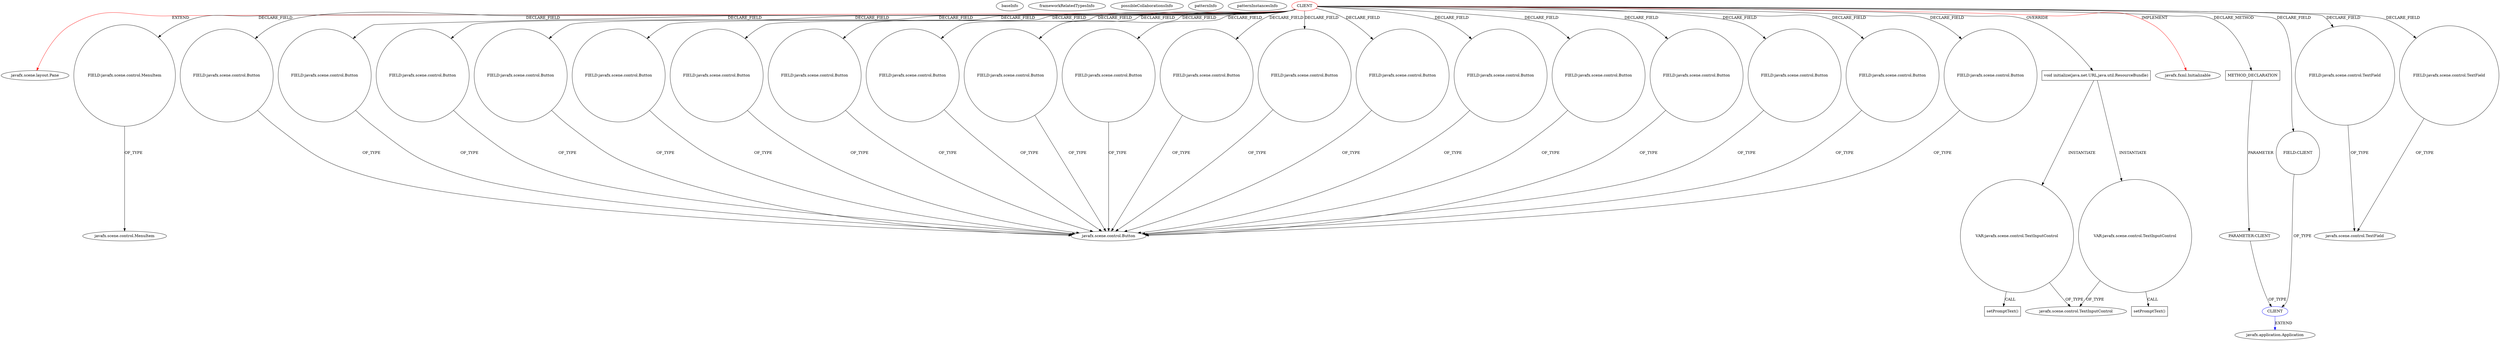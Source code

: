 digraph {
baseInfo[graphId=365,category="pattern",isAnonymous=false,possibleRelation=true]
frameworkRelatedTypesInfo[0="javafx.scene.layout.Pane",1="javafx.fxml.Initializable"]
possibleCollaborationsInfo[0="365~PARAMETER_TYPE_DECLARATION-CLIENT_METHOD_DECLARATION-FIELD_TYPE_DECLARATION-~javafx.scene.layout.Pane javafx.fxml.Initializable ~javafx.application.Application ~false~false"]
patternInfo[frequency=2.0,patternRootClient=0]
patternInstancesInfo[0="weltensturm-milca~/weltensturm-milca/milca-master/src/milca/GUI.java~GUI~4747",1="weltensturm-milca~/weltensturm-milca/milca-master/src/milca/GUIController.java~GUIController~4745"]
1[label="javafx.scene.layout.Pane",vertexType="FRAMEWORK_CLASS_TYPE",isFrameworkType=false]
0[label="CLIENT",vertexType="ROOT_CLIENT_CLASS_DECLARATION",isFrameworkType=false,color=red]
34[label="FIELD:javafx.scene.control.Button",vertexType="FIELD_DECLARATION",isFrameworkType=false,shape=circle]
18[label="FIELD:javafx.scene.control.Button",vertexType="FIELD_DECLARATION",isFrameworkType=false,shape=circle]
22[label="FIELD:javafx.scene.control.Button",vertexType="FIELD_DECLARATION",isFrameworkType=false,shape=circle]
28[label="FIELD:javafx.scene.control.Button",vertexType="FIELD_DECLARATION",isFrameworkType=false,shape=circle]
50[label="FIELD:javafx.scene.control.MenuItem",vertexType="FIELD_DECLARATION",isFrameworkType=false,shape=circle]
8[label="FIELD:javafx.scene.control.Button",vertexType="FIELD_DECLARATION",isFrameworkType=false,shape=circle]
14[label="FIELD:javafx.scene.control.Button",vertexType="FIELD_DECLARATION",isFrameworkType=false,shape=circle]
24[label="FIELD:javafx.scene.control.Button",vertexType="FIELD_DECLARATION",isFrameworkType=false,shape=circle]
30[label="FIELD:javafx.scene.control.Button",vertexType="FIELD_DECLARATION",isFrameworkType=false,shape=circle]
10[label="FIELD:javafx.scene.control.Button",vertexType="FIELD_DECLARATION",isFrameworkType=false,shape=circle]
42[label="FIELD:javafx.scene.control.Button",vertexType="FIELD_DECLARATION",isFrameworkType=false,shape=circle]
40[label="FIELD:javafx.scene.control.Button",vertexType="FIELD_DECLARATION",isFrameworkType=false,shape=circle]
32[label="FIELD:javafx.scene.control.Button",vertexType="FIELD_DECLARATION",isFrameworkType=false,shape=circle]
12[label="FIELD:javafx.scene.control.Button",vertexType="FIELD_DECLARATION",isFrameworkType=false,shape=circle]
38[label="FIELD:javafx.scene.control.Button",vertexType="FIELD_DECLARATION",isFrameworkType=false,shape=circle]
20[label="FIELD:javafx.scene.control.Button",vertexType="FIELD_DECLARATION",isFrameworkType=false,shape=circle]
26[label="FIELD:javafx.scene.control.Button",vertexType="FIELD_DECLARATION",isFrameworkType=false,shape=circle]
36[label="FIELD:javafx.scene.control.Button",vertexType="FIELD_DECLARATION",isFrameworkType=false,shape=circle]
44[label="FIELD:javafx.scene.control.Button",vertexType="FIELD_DECLARATION",isFrameworkType=false,shape=circle]
16[label="FIELD:javafx.scene.control.Button",vertexType="FIELD_DECLARATION",isFrameworkType=false,shape=circle]
5[label="FIELD:CLIENT",vertexType="FIELD_DECLARATION",isFrameworkType=false,shape=circle]
2[label="javafx.fxml.Initializable",vertexType="FRAMEWORK_INTERFACE_TYPE",isFrameworkType=false]
51[label="javafx.scene.control.MenuItem",vertexType="FRAMEWORK_CLASS_TYPE",isFrameworkType=false]
60[label="void initialize(java.net.URL,java.util.ResourceBundle)",vertexType="OVERRIDING_METHOD_DECLARATION",isFrameworkType=false,shape=box]
61[label="VAR:javafx.scene.control.TextInputControl",vertexType="VARIABLE_EXPRESION",isFrameworkType=false,shape=circle]
64[label="VAR:javafx.scene.control.TextInputControl",vertexType="VARIABLE_EXPRESION",isFrameworkType=false,shape=circle]
67[label="METHOD_DECLARATION",vertexType="CLIENT_METHOD_DECLARATION",isFrameworkType=false,shape=box]
68[label="PARAMETER:CLIENT",vertexType="PARAMETER_DECLARATION",isFrameworkType=false]
9[label="javafx.scene.control.Button",vertexType="FRAMEWORK_CLASS_TYPE",isFrameworkType=false]
63[label="javafx.scene.control.TextInputControl",vertexType="FRAMEWORK_CLASS_TYPE",isFrameworkType=false]
46[label="FIELD:javafx.scene.control.TextField",vertexType="FIELD_DECLARATION",isFrameworkType=false,shape=circle]
47[label="javafx.scene.control.TextField",vertexType="FRAMEWORK_CLASS_TYPE",isFrameworkType=false]
62[label="setPromptText()",vertexType="INSIDE_CALL",isFrameworkType=false,shape=box]
65[label="setPromptText()",vertexType="INSIDE_CALL",isFrameworkType=false,shape=box]
48[label="FIELD:javafx.scene.control.TextField",vertexType="FIELD_DECLARATION",isFrameworkType=false,shape=circle]
6[label="CLIENT",vertexType="REFERENCE_CLIENT_CLASS_DECLARATION",isFrameworkType=false,color=blue]
7[label="javafx.application.Application",vertexType="FRAMEWORK_CLASS_TYPE",isFrameworkType=false]
64->63[label="OF_TYPE"]
0->20[label="DECLARE_FIELD"]
0->40[label="DECLARE_FIELD"]
24->9[label="OF_TYPE"]
32->9[label="OF_TYPE"]
0->1[label="EXTEND",color=red]
18->9[label="OF_TYPE"]
0->48[label="DECLARE_FIELD"]
5->6[label="OF_TYPE"]
20->9[label="OF_TYPE"]
26->9[label="OF_TYPE"]
0->26[label="DECLARE_FIELD"]
34->9[label="OF_TYPE"]
0->12[label="DECLARE_FIELD"]
36->9[label="OF_TYPE"]
0->28[label="DECLARE_FIELD"]
0->42[label="DECLARE_FIELD"]
16->9[label="OF_TYPE"]
0->36[label="DECLARE_FIELD"]
30->9[label="OF_TYPE"]
10->9[label="OF_TYPE"]
42->9[label="OF_TYPE"]
0->5[label="DECLARE_FIELD"]
0->50[label="DECLARE_FIELD"]
38->9[label="OF_TYPE"]
0->22[label="DECLARE_FIELD"]
6->7[label="EXTEND",color=blue]
0->34[label="DECLARE_FIELD"]
67->68[label="PARAMETER"]
0->32[label="DECLARE_FIELD"]
60->61[label="INSTANTIATE"]
46->47[label="OF_TYPE"]
48->47[label="OF_TYPE"]
0->18[label="DECLARE_FIELD"]
0->2[label="IMPLEMENT",color=red]
14->9[label="OF_TYPE"]
0->60[label="OVERRIDE"]
40->9[label="OF_TYPE"]
12->9[label="OF_TYPE"]
61->63[label="OF_TYPE"]
0->46[label="DECLARE_FIELD"]
60->64[label="INSTANTIATE"]
0->30[label="DECLARE_FIELD"]
0->67[label="DECLARE_METHOD"]
0->24[label="DECLARE_FIELD"]
61->62[label="CALL"]
68->6[label="OF_TYPE"]
44->9[label="OF_TYPE"]
64->65[label="CALL"]
0->8[label="DECLARE_FIELD"]
0->14[label="DECLARE_FIELD"]
0->16[label="DECLARE_FIELD"]
28->9[label="OF_TYPE"]
50->51[label="OF_TYPE"]
0->44[label="DECLARE_FIELD"]
8->9[label="OF_TYPE"]
22->9[label="OF_TYPE"]
0->10[label="DECLARE_FIELD"]
0->38[label="DECLARE_FIELD"]
}
